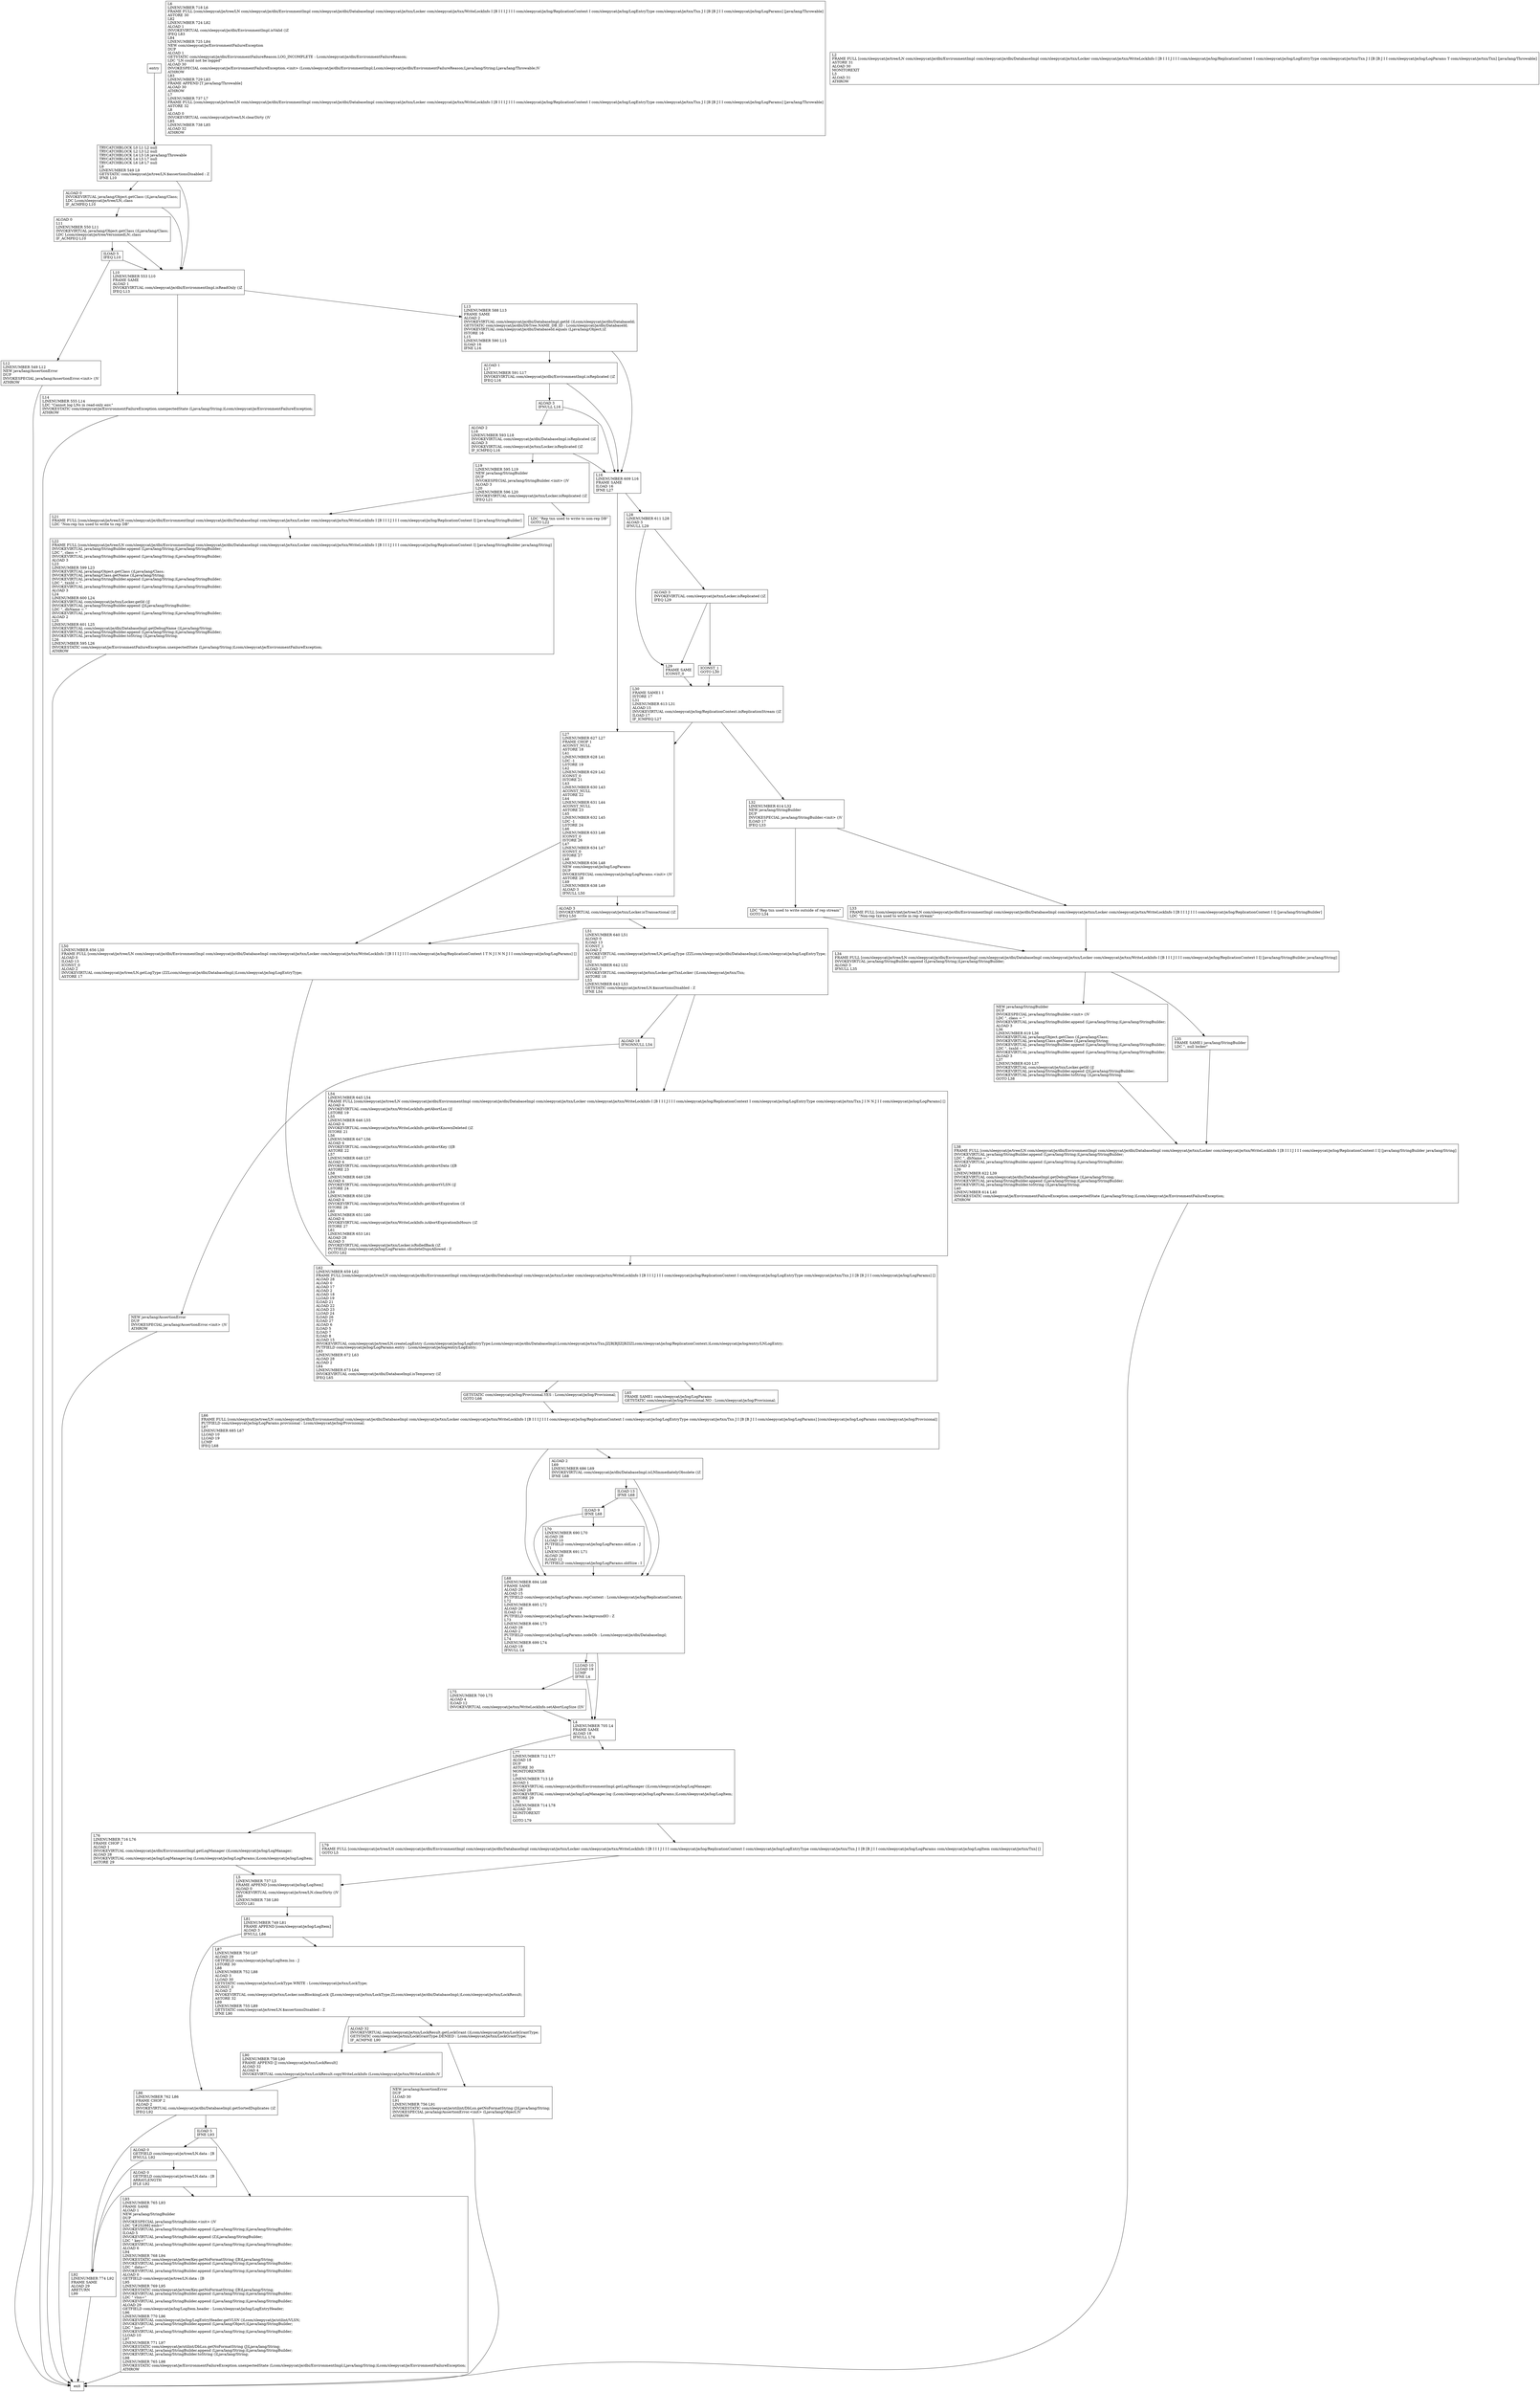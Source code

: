 digraph logInternal {
node [shape=record];
2086000039 [label="L90\lLINENUMBER 758 L90\lFRAME APPEND [J com/sleepycat/je/txn/LockResult]\lALOAD 32\lALOAD 4\lINVOKEVIRTUAL com/sleepycat/je/txn/LockResult.copyWriteLockInfo (Lcom/sleepycat/je/txn/WriteLockInfo;)V\l"];
976435893 [label="L92\lLINENUMBER 774 L92\lFRAME SAME\lALOAD 29\lARETURN\lL99\l"];
624079118 [label="L21\lFRAME FULL [com/sleepycat/je/tree/LN com/sleepycat/je/dbi/EnvironmentImpl com/sleepycat/je/dbi/DatabaseImpl com/sleepycat/je/txn/Locker com/sleepycat/je/txn/WriteLockInfo I [B I I I J I I I com/sleepycat/je/log/ReplicationContext I] [java/lang/StringBuilder]\lLDC \"Non-rep txn used to write to rep DB\"\l"];
239238519 [label="ALOAD 3\lINVOKEVIRTUAL com/sleepycat/je/txn/Locker.isTransactional ()Z\lIFEQ L50\l"];
1808640302 [label="L5\lLINENUMBER 737 L5\lFRAME APPEND [com/sleepycat/je/log/LogItem]\lALOAD 0\lINVOKEVIRTUAL com/sleepycat/je/tree/LN.clearDirty ()V\lL80\lLINENUMBER 738 L80\lGOTO L81\l"];
1322249958 [label="L76\lLINENUMBER 716 L76\lFRAME CHOP 2\lALOAD 1\lINVOKEVIRTUAL com/sleepycat/je/dbi/EnvironmentImpl.getLogManager ()Lcom/sleepycat/je/log/LogManager;\lALOAD 28\lINVOKEVIRTUAL com/sleepycat/je/log/LogManager.log (Lcom/sleepycat/je/log/LogParams;)Lcom/sleepycat/je/log/LogItem;\lASTORE 29\l"];
2021409976 [label="LDC \"Rep txn used to write to non-rep DB\"\lGOTO L22\l"];
912095680 [label="ALOAD 3\lIFNULL L16\l"];
1205024891 [label="L27\lLINENUMBER 627 L27\lFRAME CHOP 1\lACONST_NULL\lASTORE 18\lL41\lLINENUMBER 628 L41\lLDC -1\lLSTORE 19\lL42\lLINENUMBER 629 L42\lICONST_0\lISTORE 21\lL43\lLINENUMBER 630 L43\lACONST_NULL\lASTORE 22\lL44\lLINENUMBER 631 L44\lACONST_NULL\lASTORE 23\lL45\lLINENUMBER 632 L45\lLDC -1\lLSTORE 24\lL46\lLINENUMBER 633 L46\lICONST_0\lISTORE 26\lL47\lLINENUMBER 634 L47\lICONST_0\lISTORE 27\lL48\lLINENUMBER 636 L48\lNEW com/sleepycat/je/log/LogParams\lDUP\lINVOKESPECIAL com/sleepycat/je/log/LogParams.\<init\> ()V\lASTORE 28\lL49\lLINENUMBER 638 L49\lALOAD 3\lIFNULL L50\l"];
1754871993 [label="ILOAD 5\lIFNE L93\l"];
755928411 [label="LLOAD 10\lLLOAD 19\lLCMP\lIFNE L4\l"];
1397915927 [label="GETSTATIC com/sleepycat/je/log/Provisional.YES : Lcom/sleepycat/je/log/Provisional;\lGOTO L66\l"];
29456498 [label="ILOAD 9\lIFNE L68\l"];
1627206385 [label="LDC \"Rep txn used to write outside of rep stream\"\lGOTO L34\l"];
191023338 [label="L10\lLINENUMBER 553 L10\lFRAME SAME\lALOAD 1\lINVOKEVIRTUAL com/sleepycat/je/dbi/EnvironmentImpl.isReadOnly ()Z\lIFEQ L13\l"];
1191745541 [label="L33\lFRAME FULL [com/sleepycat/je/tree/LN com/sleepycat/je/dbi/EnvironmentImpl com/sleepycat/je/dbi/DatabaseImpl com/sleepycat/je/txn/Locker com/sleepycat/je/txn/WriteLockInfo I [B I I I J I I I com/sleepycat/je/log/ReplicationContext I I] [java/lang/StringBuilder]\lLDC \"Non-rep txn used to write in rep stream\"\l"];
808928079 [label="L62\lLINENUMBER 659 L62\lFRAME FULL [com/sleepycat/je/tree/LN com/sleepycat/je/dbi/EnvironmentImpl com/sleepycat/je/dbi/DatabaseImpl com/sleepycat/je/txn/Locker com/sleepycat/je/txn/WriteLockInfo I [B I I I J I I I com/sleepycat/je/log/ReplicationContext I com/sleepycat/je/log/LogEntryType com/sleepycat/je/txn/Txn J I [B [B J I I com/sleepycat/je/log/LogParams] []\lALOAD 28\lALOAD 0\lALOAD 17\lALOAD 2\lALOAD 18\lLLOAD 19\lILOAD 21\lALOAD 22\lALOAD 23\lLLOAD 24\lILOAD 26\lILOAD 27\lALOAD 6\lILOAD 5\lILOAD 7\lILOAD 8\lALOAD 15\lINVOKEVIRTUAL com/sleepycat/je/tree/LN.createLogEntry (Lcom/sleepycat/je/log/LogEntryType;Lcom/sleepycat/je/dbi/DatabaseImpl;Lcom/sleepycat/je/txn/Txn;JZ[B[BJIZ[BZIZLcom/sleepycat/je/log/ReplicationContext;)Lcom/sleepycat/je/log/entry/LNLogEntry;\lPUTFIELD com/sleepycat/je/log/LogParams.entry : Lcom/sleepycat/je/log/entry/LogEntry;\lL63\lLINENUMBER 672 L63\lALOAD 28\lALOAD 2\lL64\lLINENUMBER 673 L64\lINVOKEVIRTUAL com/sleepycat/je/dbi/DatabaseImpl.isTemporary ()Z\lIFEQ L65\l"];
1999962367 [label="ALOAD 0\lL11\lLINENUMBER 550 L11\lINVOKEVIRTUAL java/lang/Object.getClass ()Ljava/lang/Class;\lLDC Lcom/sleepycat/je/tree/VersionedLN;.class\lIF_ACMPEQ L10\l"];
177020643 [label="NEW java/lang/AssertionError\lDUP\lINVOKESPECIAL java/lang/AssertionError.\<init\> ()V\lATHROW\l"];
1737331033 [label="ALOAD 2\lL69\lLINENUMBER 686 L69\lINVOKEVIRTUAL com/sleepycat/je/dbi/DatabaseImpl.isLNImmediatelyObsolete ()Z\lIFNE L68\l"];
1292579981 [label="ALOAD 3\lINVOKEVIRTUAL com/sleepycat/je/txn/Locker.isReplicated ()Z\lIFEQ L29\l"];
1854174719 [label="ALOAD 1\lL17\lLINENUMBER 591 L17\lINVOKEVIRTUAL com/sleepycat/je/dbi/EnvironmentImpl.isReplicated ()Z\lIFEQ L16\l"];
1120218107 [label="L19\lLINENUMBER 595 L19\lNEW java/lang/StringBuilder\lDUP\lINVOKESPECIAL java/lang/StringBuilder.\<init\> ()V\lALOAD 3\lL20\lLINENUMBER 596 L20\lINVOKEVIRTUAL com/sleepycat/je/txn/Locker.isReplicated ()Z\lIFEQ L21\l"];
275067970 [label="L14\lLINENUMBER 555 L14\lLDC \"Cannot log LNs in read-only env.\"\lINVOKESTATIC com/sleepycat/je/EnvironmentFailureException.unexpectedState (Ljava/lang/String;)Lcom/sleepycat/je/EnvironmentFailureException;\lATHROW\l"];
362346376 [label="L6\lLINENUMBER 718 L6\lFRAME FULL [com/sleepycat/je/tree/LN com/sleepycat/je/dbi/EnvironmentImpl com/sleepycat/je/dbi/DatabaseImpl com/sleepycat/je/txn/Locker com/sleepycat/je/txn/WriteLockInfo I [B I I I J I I I com/sleepycat/je/log/ReplicationContext I com/sleepycat/je/log/LogEntryType com/sleepycat/je/txn/Txn J I [B [B J I I com/sleepycat/je/log/LogParams] [java/lang/Throwable]\lASTORE 30\lL82\lLINENUMBER 724 L82\lALOAD 1\lINVOKEVIRTUAL com/sleepycat/je/dbi/EnvironmentImpl.isValid ()Z\lIFEQ L83\lL84\lLINENUMBER 725 L84\lNEW com/sleepycat/je/EnvironmentFailureException\lDUP\lALOAD 1\lGETSTATIC com/sleepycat/je/dbi/EnvironmentFailureReason.LOG_INCOMPLETE : Lcom/sleepycat/je/dbi/EnvironmentFailureReason;\lLDC \"LN could not be logged\"\lALOAD 30\lINVOKESPECIAL com/sleepycat/je/EnvironmentFailureException.\<init\> (Lcom/sleepycat/je/dbi/EnvironmentImpl;Lcom/sleepycat/je/dbi/EnvironmentFailureReason;Ljava/lang/String;Ljava/lang/Throwable;)V\lATHROW\lL83\lLINENUMBER 729 L83\lFRAME APPEND [T java/lang/Throwable]\lALOAD 30\lATHROW\lL7\lLINENUMBER 737 L7\lFRAME FULL [com/sleepycat/je/tree/LN com/sleepycat/je/dbi/EnvironmentImpl com/sleepycat/je/dbi/DatabaseImpl com/sleepycat/je/txn/Locker com/sleepycat/je/txn/WriteLockInfo I [B I I I J I I I com/sleepycat/je/log/ReplicationContext I com/sleepycat/je/log/LogEntryType com/sleepycat/je/txn/Txn J I [B [B J I I com/sleepycat/je/log/LogParams] [java/lang/Throwable]\lASTORE 32\lL8\lALOAD 0\lINVOKEVIRTUAL com/sleepycat/je/tree/LN.clearDirty ()V\lL85\lLINENUMBER 738 L85\lALOAD 32\lATHROW\l"];
912359729 [label="L22\lFRAME FULL [com/sleepycat/je/tree/LN com/sleepycat/je/dbi/EnvironmentImpl com/sleepycat/je/dbi/DatabaseImpl com/sleepycat/je/txn/Locker com/sleepycat/je/txn/WriteLockInfo I [B I I I J I I I com/sleepycat/je/log/ReplicationContext I] [java/lang/StringBuilder java/lang/String]\lINVOKEVIRTUAL java/lang/StringBuilder.append (Ljava/lang/String;)Ljava/lang/StringBuilder;\lLDC \", class = \"\lINVOKEVIRTUAL java/lang/StringBuilder.append (Ljava/lang/String;)Ljava/lang/StringBuilder;\lALOAD 3\lL23\lLINENUMBER 599 L23\lINVOKEVIRTUAL java/lang/Object.getClass ()Ljava/lang/Class;\lINVOKEVIRTUAL java/lang/Class.getName ()Ljava/lang/String;\lINVOKEVIRTUAL java/lang/StringBuilder.append (Ljava/lang/String;)Ljava/lang/StringBuilder;\lLDC \", txnId = \"\lINVOKEVIRTUAL java/lang/StringBuilder.append (Ljava/lang/String;)Ljava/lang/StringBuilder;\lALOAD 3\lL24\lLINENUMBER 600 L24\lINVOKEVIRTUAL com/sleepycat/je/txn/Locker.getId ()J\lINVOKEVIRTUAL java/lang/StringBuilder.append (J)Ljava/lang/StringBuilder;\lLDC \", dbName = \"\lINVOKEVIRTUAL java/lang/StringBuilder.append (Ljava/lang/String;)Ljava/lang/StringBuilder;\lALOAD 2\lL25\lLINENUMBER 601 L25\lINVOKEVIRTUAL com/sleepycat/je/dbi/DatabaseImpl.getDebugName ()Ljava/lang/String;\lINVOKEVIRTUAL java/lang/StringBuilder.append (Ljava/lang/String;)Ljava/lang/StringBuilder;\lINVOKEVIRTUAL java/lang/StringBuilder.toString ()Ljava/lang/String;\lL26\lLINENUMBER 595 L26\lINVOKESTATIC com/sleepycat/je/EnvironmentFailureException.unexpectedState (Ljava/lang/String;)Lcom/sleepycat/je/EnvironmentFailureException;\lATHROW\l"];
56116958 [label="L50\lLINENUMBER 656 L50\lFRAME FULL [com/sleepycat/je/tree/LN com/sleepycat/je/dbi/EnvironmentImpl com/sleepycat/je/dbi/DatabaseImpl com/sleepycat/je/txn/Locker com/sleepycat/je/txn/WriteLockInfo I [B I I I J I I I com/sleepycat/je/log/ReplicationContext I T N J I N N J I I com/sleepycat/je/log/LogParams] []\lALOAD 0\lILOAD 13\lICONST_0\lALOAD 2\lINVOKEVIRTUAL com/sleepycat/je/tree/LN.getLogType (ZZLcom/sleepycat/je/dbi/DatabaseImpl;)Lcom/sleepycat/je/log/LogEntryType;\lASTORE 17\l"];
782457106 [label="ALOAD 32\lINVOKEVIRTUAL com/sleepycat/je/txn/LockResult.getLockGrant ()Lcom/sleepycat/je/txn/LockGrantType;\lGETSTATIC com/sleepycat/je/txn/LockGrantType.DENIED : Lcom/sleepycat/je/txn/LockGrantType;\lIF_ACMPNE L90\l"];
863096827 [label="ALOAD 0\lGETFIELD com/sleepycat/je/tree/LN.data : [B\lARRAYLENGTH\lIFLE L92\l"];
660311041 [label="L4\lLINENUMBER 705 L4\lFRAME SAME\lALOAD 18\lIFNULL L76\l"];
2010733390 [label="L29\lFRAME SAME\lICONST_0\l"];
1325983652 [label="L13\lLINENUMBER 588 L13\lFRAME SAME\lALOAD 2\lINVOKEVIRTUAL com/sleepycat/je/dbi/DatabaseImpl.getId ()Lcom/sleepycat/je/dbi/DatabaseId;\lGETSTATIC com/sleepycat/je/dbi/DbTree.NAME_DB_ID : Lcom/sleepycat/je/dbi/DatabaseId;\lINVOKEVIRTUAL com/sleepycat/je/dbi/DatabaseId.equals (Ljava/lang/Object;)Z\lISTORE 16\lL15\lLINENUMBER 590 L15\lILOAD 16\lIFNE L16\l"];
546373254 [label="L68\lLINENUMBER 694 L68\lFRAME SAME\lALOAD 28\lALOAD 15\lPUTFIELD com/sleepycat/je/log/LogParams.repContext : Lcom/sleepycat/je/log/ReplicationContext;\lL72\lLINENUMBER 695 L72\lALOAD 28\lILOAD 14\lPUTFIELD com/sleepycat/je/log/LogParams.backgroundIO : Z\lL73\lLINENUMBER 696 L73\lALOAD 28\lALOAD 2\lPUTFIELD com/sleepycat/je/log/LogParams.nodeDb : Lcom/sleepycat/je/dbi/DatabaseImpl;\lL74\lLINENUMBER 699 L74\lALOAD 18\lIFNULL L4\l"];
389422223 [label="ICONST_1\lGOTO L30\l"];
1514460254 [label="L2\lFRAME FULL [com/sleepycat/je/tree/LN com/sleepycat/je/dbi/EnvironmentImpl com/sleepycat/je/dbi/DatabaseImpl com/sleepycat/je/txn/Locker com/sleepycat/je/txn/WriteLockInfo I [B I I I J I I I com/sleepycat/je/log/ReplicationContext I com/sleepycat/je/log/LogEntryType com/sleepycat/je/txn/Txn J I [B [B J I I com/sleepycat/je/log/LogParams T com/sleepycat/je/txn/Txn] [java/lang/Throwable]\lASTORE 31\lALOAD 30\lMONITOREXIT\lL3\lALOAD 31\lATHROW\l"];
191941886 [label="NEW java/lang/StringBuilder\lDUP\lINVOKESPECIAL java/lang/StringBuilder.\<init\> ()V\lLDC \", class = \"\lINVOKEVIRTUAL java/lang/StringBuilder.append (Ljava/lang/String;)Ljava/lang/StringBuilder;\lALOAD 3\lL36\lLINENUMBER 619 L36\lINVOKEVIRTUAL java/lang/Object.getClass ()Ljava/lang/Class;\lINVOKEVIRTUAL java/lang/Class.getName ()Ljava/lang/String;\lINVOKEVIRTUAL java/lang/StringBuilder.append (Ljava/lang/String;)Ljava/lang/StringBuilder;\lLDC \", txnId = \"\lINVOKEVIRTUAL java/lang/StringBuilder.append (Ljava/lang/String;)Ljava/lang/StringBuilder;\lALOAD 3\lL37\lLINENUMBER 620 L37\lINVOKEVIRTUAL com/sleepycat/je/txn/Locker.getId ()J\lINVOKEVIRTUAL java/lang/StringBuilder.append (J)Ljava/lang/StringBuilder;\lINVOKEVIRTUAL java/lang/StringBuilder.toString ()Ljava/lang/String;\lGOTO L38\l"];
1870690182 [label="L86\lLINENUMBER 762 L86\lFRAME CHOP 2\lALOAD 2\lINVOKEVIRTUAL com/sleepycat/je/dbi/DatabaseImpl.getSortedDuplicates ()Z\lIFEQ L92\l"];
948325168 [label="ILOAD 13\lIFNE L68\l"];
1233740152 [label="L34\lFRAME FULL [com/sleepycat/je/tree/LN com/sleepycat/je/dbi/EnvironmentImpl com/sleepycat/je/dbi/DatabaseImpl com/sleepycat/je/txn/Locker com/sleepycat/je/txn/WriteLockInfo I [B I I I J I I I com/sleepycat/je/log/ReplicationContext I I] [java/lang/StringBuilder java/lang/String]\lINVOKEVIRTUAL java/lang/StringBuilder.append (Ljava/lang/String;)Ljava/lang/StringBuilder;\lALOAD 3\lIFNULL L35\l"];
760439408 [label="L75\lLINENUMBER 700 L75\lALOAD 4\lILOAD 12\lINVOKEVIRTUAL com/sleepycat/je/txn/WriteLockInfo.setAbortLogSize (I)V\l"];
1959186360 [label="L32\lLINENUMBER 614 L32\lNEW java/lang/StringBuilder\lDUP\lINVOKESPECIAL java/lang/StringBuilder.\<init\> ()V\lILOAD 17\lIFEQ L33\l"];
1054907519 [label="L16\lLINENUMBER 609 L16\lFRAME SAME\lILOAD 16\lIFNE L27\l"];
1452712476 [label="ALOAD 18\lIFNONNULL L54\l"];
1770141505 [label="L87\lLINENUMBER 750 L87\lALOAD 29\lGETFIELD com/sleepycat/je/log/LogItem.lsn : J\lLSTORE 30\lL88\lLINENUMBER 752 L88\lALOAD 3\lLLOAD 30\lGETSTATIC com/sleepycat/je/txn/LockType.WRITE : Lcom/sleepycat/je/txn/LockType;\lICONST_0\lALOAD 2\lINVOKEVIRTUAL com/sleepycat/je/txn/Locker.nonBlockingLock (JLcom/sleepycat/je/txn/LockType;ZLcom/sleepycat/je/dbi/DatabaseImpl;)Lcom/sleepycat/je/txn/LockResult;\lASTORE 32\lL89\lLINENUMBER 755 L89\lGETSTATIC com/sleepycat/je/tree/LN.$assertionsDisabled : Z\lIFNE L90\l"];
1378893968 [label="L12\lLINENUMBER 549 L12\lNEW java/lang/AssertionError\lDUP\lINVOKESPECIAL java/lang/AssertionError.\<init\> ()V\lATHROW\l"];
280279498 [label="ALOAD 0\lGETFIELD com/sleepycat/je/tree/LN.data : [B\lIFNULL L92\l"];
1556514673 [label="L93\lLINENUMBER 765 L93\lFRAME SAME\lALOAD 1\lNEW java/lang/StringBuilder\lDUP\lINVOKESPECIAL java/lang/StringBuilder.\<init\> ()V\lLDC \"[#25288] emb=\"\lINVOKEVIRTUAL java/lang/StringBuilder.append (Ljava/lang/String;)Ljava/lang/StringBuilder;\lILOAD 5\lINVOKEVIRTUAL java/lang/StringBuilder.append (Z)Ljava/lang/StringBuilder;\lLDC \" key=\"\lINVOKEVIRTUAL java/lang/StringBuilder.append (Ljava/lang/String;)Ljava/lang/StringBuilder;\lALOAD 6\lL94\lLINENUMBER 768 L94\lINVOKESTATIC com/sleepycat/je/tree/Key.getNoFormatString ([B)Ljava/lang/String;\lINVOKEVIRTUAL java/lang/StringBuilder.append (Ljava/lang/String;)Ljava/lang/StringBuilder;\lLDC \" data=\"\lINVOKEVIRTUAL java/lang/StringBuilder.append (Ljava/lang/String;)Ljava/lang/StringBuilder;\lALOAD 0\lGETFIELD com/sleepycat/je/tree/LN.data : [B\lL95\lLINENUMBER 769 L95\lINVOKESTATIC com/sleepycat/je/tree/Key.getNoFormatString ([B)Ljava/lang/String;\lINVOKEVIRTUAL java/lang/StringBuilder.append (Ljava/lang/String;)Ljava/lang/StringBuilder;\lLDC \" vlsn=\"\lINVOKEVIRTUAL java/lang/StringBuilder.append (Ljava/lang/String;)Ljava/lang/StringBuilder;\lALOAD 29\lGETFIELD com/sleepycat/je/log/LogItem.header : Lcom/sleepycat/je/log/LogEntryHeader;\lL96\lLINENUMBER 770 L96\lINVOKEVIRTUAL com/sleepycat/je/log/LogEntryHeader.getVLSN ()Lcom/sleepycat/je/utilint/VLSN;\lINVOKEVIRTUAL java/lang/StringBuilder.append (Ljava/lang/Object;)Ljava/lang/StringBuilder;\lLDC \" lsn=\"\lINVOKEVIRTUAL java/lang/StringBuilder.append (Ljava/lang/String;)Ljava/lang/StringBuilder;\lLLOAD 10\lL97\lLINENUMBER 771 L97\lINVOKESTATIC com/sleepycat/je/utilint/DbLsn.getNoFormatString (J)Ljava/lang/String;\lINVOKEVIRTUAL java/lang/StringBuilder.append (Ljava/lang/String;)Ljava/lang/StringBuilder;\lINVOKEVIRTUAL java/lang/StringBuilder.toString ()Ljava/lang/String;\lL98\lLINENUMBER 765 L98\lINVOKESTATIC com/sleepycat/je/EnvironmentFailureException.unexpectedState (Lcom/sleepycat/je/dbi/EnvironmentImpl;Ljava/lang/String;)Lcom/sleepycat/je/EnvironmentFailureException;\lATHROW\l"];
34803163 [label="L35\lFRAME SAME1 java/lang/StringBuilder\lLDC \", null locker\"\l"];
22570284 [label="L38\lFRAME FULL [com/sleepycat/je/tree/LN com/sleepycat/je/dbi/EnvironmentImpl com/sleepycat/je/dbi/DatabaseImpl com/sleepycat/je/txn/Locker com/sleepycat/je/txn/WriteLockInfo I [B I I I J I I I com/sleepycat/je/log/ReplicationContext I I] [java/lang/StringBuilder java/lang/String]\lINVOKEVIRTUAL java/lang/StringBuilder.append (Ljava/lang/String;)Ljava/lang/StringBuilder;\lLDC \", dbName = \"\lINVOKEVIRTUAL java/lang/StringBuilder.append (Ljava/lang/String;)Ljava/lang/StringBuilder;\lALOAD 2\lL39\lLINENUMBER 622 L39\lINVOKEVIRTUAL com/sleepycat/je/dbi/DatabaseImpl.getDebugName ()Ljava/lang/String;\lINVOKEVIRTUAL java/lang/StringBuilder.append (Ljava/lang/String;)Ljava/lang/StringBuilder;\lINVOKEVIRTUAL java/lang/StringBuilder.toString ()Ljava/lang/String;\lL40\lLINENUMBER 614 L40\lINVOKESTATIC com/sleepycat/je/EnvironmentFailureException.unexpectedState (Ljava/lang/String;)Lcom/sleepycat/je/EnvironmentFailureException;\lATHROW\l"];
1831508616 [label="L66\lFRAME FULL [com/sleepycat/je/tree/LN com/sleepycat/je/dbi/EnvironmentImpl com/sleepycat/je/dbi/DatabaseImpl com/sleepycat/je/txn/Locker com/sleepycat/je/txn/WriteLockInfo I [B I I I J I I I com/sleepycat/je/log/ReplicationContext I com/sleepycat/je/log/LogEntryType com/sleepycat/je/txn/Txn J I [B [B J I I com/sleepycat/je/log/LogParams] [com/sleepycat/je/log/LogParams com/sleepycat/je/log/Provisional]\lPUTFIELD com/sleepycat/je/log/LogParams.provisional : Lcom/sleepycat/je/log/Provisional;\lL67\lLINENUMBER 685 L67\lLLOAD 10\lLLOAD 19\lLCMP\lIFEQ L68\l"];
181216842 [label="L70\lLINENUMBER 690 L70\lALOAD 28\lLLOAD 10\lPUTFIELD com/sleepycat/je/log/LogParams.oldLsn : J\lL71\lLINENUMBER 691 L71\lALOAD 28\lILOAD 12\lPUTFIELD com/sleepycat/je/log/LogParams.oldSize : I\l"];
1569783541 [label="L28\lLINENUMBER 611 L28\lALOAD 3\lIFNULL L29\l"];
1779378488 [label="L81\lLINENUMBER 749 L81\lFRAME APPEND [com/sleepycat/je/log/LogItem]\lALOAD 3\lIFNULL L86\l"];
1802819244 [label="ALOAD 0\lINVOKEVIRTUAL java/lang/Object.getClass ()Ljava/lang/Class;\lLDC Lcom/sleepycat/je/tree/LN;.class\lIF_ACMPEQ L10\l"];
1823636314 [label="L79\lFRAME FULL [com/sleepycat/je/tree/LN com/sleepycat/je/dbi/EnvironmentImpl com/sleepycat/je/dbi/DatabaseImpl com/sleepycat/je/txn/Locker com/sleepycat/je/txn/WriteLockInfo I [B I I I J I I I com/sleepycat/je/log/ReplicationContext I com/sleepycat/je/log/LogEntryType com/sleepycat/je/txn/Txn J I [B [B J I I com/sleepycat/je/log/LogParams com/sleepycat/je/log/LogItem com/sleepycat/je/txn/Txn] []\lGOTO L5\l"];
167519167 [label="TRYCATCHBLOCK L0 L1 L2 null\lTRYCATCHBLOCK L2 L3 L2 null\lTRYCATCHBLOCK L4 L5 L6 java/lang/Throwable\lTRYCATCHBLOCK L4 L5 L7 null\lTRYCATCHBLOCK L6 L8 L7 null\lL9\lLINENUMBER 549 L9\lGETSTATIC com/sleepycat/je/tree/LN.$assertionsDisabled : Z\lIFNE L10\l"];
338019505 [label="L51\lLINENUMBER 640 L51\lALOAD 0\lILOAD 13\lICONST_1\lALOAD 2\lINVOKEVIRTUAL com/sleepycat/je/tree/LN.getLogType (ZZLcom/sleepycat/je/dbi/DatabaseImpl;)Lcom/sleepycat/je/log/LogEntryType;\lASTORE 17\lL52\lLINENUMBER 642 L52\lALOAD 3\lINVOKEVIRTUAL com/sleepycat/je/txn/Locker.getTxnLocker ()Lcom/sleepycat/je/txn/Txn;\lASTORE 18\lL53\lLINENUMBER 643 L53\lGETSTATIC com/sleepycat/je/tree/LN.$assertionsDisabled : Z\lIFNE L54\l"];
1232666354 [label="L30\lFRAME SAME1 I\lISTORE 17\lL31\lLINENUMBER 613 L31\lALOAD 15\lINVOKEVIRTUAL com/sleepycat/je/log/ReplicationContext.inReplicationStream ()Z\lILOAD 17\lIF_ICMPEQ L27\l"];
393401905 [label="L77\lLINENUMBER 712 L77\lALOAD 18\lDUP\lASTORE 30\lMONITORENTER\lL0\lLINENUMBER 713 L0\lALOAD 1\lINVOKEVIRTUAL com/sleepycat/je/dbi/EnvironmentImpl.getLogManager ()Lcom/sleepycat/je/log/LogManager;\lALOAD 28\lINVOKEVIRTUAL com/sleepycat/je/log/LogManager.log (Lcom/sleepycat/je/log/LogParams;)Lcom/sleepycat/je/log/LogItem;\lASTORE 29\lL78\lLINENUMBER 714 L78\lALOAD 30\lMONITOREXIT\lL1\lGOTO L79\l"];
532423805 [label="ILOAD 5\lIFEQ L10\l"];
263382939 [label="L65\lFRAME SAME1 com/sleepycat/je/log/LogParams\lGETSTATIC com/sleepycat/je/log/Provisional.NO : Lcom/sleepycat/je/log/Provisional;\l"];
398028966 [label="L54\lLINENUMBER 645 L54\lFRAME FULL [com/sleepycat/je/tree/LN com/sleepycat/je/dbi/EnvironmentImpl com/sleepycat/je/dbi/DatabaseImpl com/sleepycat/je/txn/Locker com/sleepycat/je/txn/WriteLockInfo I [B I I I J I I I com/sleepycat/je/log/ReplicationContext I com/sleepycat/je/log/LogEntryType com/sleepycat/je/txn/Txn J I N N J I I com/sleepycat/je/log/LogParams] []\lALOAD 4\lINVOKEVIRTUAL com/sleepycat/je/txn/WriteLockInfo.getAbortLsn ()J\lLSTORE 19\lL55\lLINENUMBER 646 L55\lALOAD 4\lINVOKEVIRTUAL com/sleepycat/je/txn/WriteLockInfo.getAbortKnownDeleted ()Z\lISTORE 21\lL56\lLINENUMBER 647 L56\lALOAD 4\lINVOKEVIRTUAL com/sleepycat/je/txn/WriteLockInfo.getAbortKey ()[B\lASTORE 22\lL57\lLINENUMBER 648 L57\lALOAD 4\lINVOKEVIRTUAL com/sleepycat/je/txn/WriteLockInfo.getAbortData ()[B\lASTORE 23\lL58\lLINENUMBER 649 L58\lALOAD 4\lINVOKEVIRTUAL com/sleepycat/je/txn/WriteLockInfo.getAbortVLSN ()J\lLSTORE 24\lL59\lLINENUMBER 650 L59\lALOAD 4\lINVOKEVIRTUAL com/sleepycat/je/txn/WriteLockInfo.getAbortExpiration ()I\lISTORE 26\lL60\lLINENUMBER 651 L60\lALOAD 4\lINVOKEVIRTUAL com/sleepycat/je/txn/WriteLockInfo.isAbortExpirationInHours ()Z\lISTORE 27\lL61\lLINENUMBER 653 L61\lALOAD 28\lALOAD 3\lINVOKEVIRTUAL com/sleepycat/je/txn/Locker.isRolledBack ()Z\lPUTFIELD com/sleepycat/je/log/LogParams.obsoleteDupsAllowed : Z\lGOTO L62\l"];
253992045 [label="ALOAD 2\lL18\lLINENUMBER 593 L18\lINVOKEVIRTUAL com/sleepycat/je/dbi/DatabaseImpl.isReplicated ()Z\lALOAD 3\lINVOKEVIRTUAL com/sleepycat/je/txn/Locker.isReplicated ()Z\lIF_ICMPEQ L16\l"];
1449352120 [label="NEW java/lang/AssertionError\lDUP\lLLOAD 30\lL91\lLINENUMBER 756 L91\lINVOKESTATIC com/sleepycat/je/utilint/DbLsn.getNoFormatString (J)Ljava/lang/String;\lINVOKESPECIAL java/lang/AssertionError.\<init\> (Ljava/lang/Object;)V\lATHROW\l"];
entry;
exit;
2086000039 -> 1870690182;
976435893 -> exit;
624079118 -> 912359729;
239238519 -> 338019505;
239238519 -> 56116958;
1808640302 -> 1779378488;
1322249958 -> 1808640302;
2021409976 -> 912359729;
912095680 -> 1054907519;
912095680 -> 253992045;
1205024891 -> 239238519;
1205024891 -> 56116958;
1754871993 -> 280279498;
1754871993 -> 1556514673;
755928411 -> 660311041;
755928411 -> 760439408;
1397915927 -> 1831508616;
29456498 -> 181216842;
29456498 -> 546373254;
1627206385 -> 1233740152;
191023338 -> 1325983652;
191023338 -> 275067970;
1191745541 -> 1233740152;
808928079 -> 1397915927;
808928079 -> 263382939;
1999962367 -> 191023338;
1999962367 -> 532423805;
177020643 -> exit;
1737331033 -> 546373254;
1737331033 -> 948325168;
1292579981 -> 2010733390;
1292579981 -> 389422223;
entry -> 167519167;
1854174719 -> 1054907519;
1854174719 -> 912095680;
1120218107 -> 624079118;
1120218107 -> 2021409976;
275067970 -> exit;
912359729 -> exit;
56116958 -> 808928079;
782457106 -> 2086000039;
782457106 -> 1449352120;
863096827 -> 976435893;
863096827 -> 1556514673;
660311041 -> 1322249958;
660311041 -> 393401905;
2010733390 -> 1232666354;
1325983652 -> 1854174719;
1325983652 -> 1054907519;
546373254 -> 660311041;
546373254 -> 755928411;
389422223 -> 1232666354;
191941886 -> 22570284;
1870690182 -> 1754871993;
1870690182 -> 976435893;
948325168 -> 546373254;
948325168 -> 29456498;
1233740152 -> 191941886;
1233740152 -> 34803163;
760439408 -> 660311041;
1959186360 -> 1627206385;
1959186360 -> 1191745541;
1054907519 -> 1569783541;
1054907519 -> 1205024891;
1452712476 -> 398028966;
1452712476 -> 177020643;
1770141505 -> 2086000039;
1770141505 -> 782457106;
1378893968 -> exit;
280279498 -> 976435893;
280279498 -> 863096827;
1556514673 -> exit;
34803163 -> 22570284;
22570284 -> exit;
1831508616 -> 546373254;
1831508616 -> 1737331033;
181216842 -> 546373254;
1569783541 -> 2010733390;
1569783541 -> 1292579981;
1779378488 -> 1770141505;
1779378488 -> 1870690182;
1802819244 -> 1999962367;
1802819244 -> 191023338;
1823636314 -> 1808640302;
167519167 -> 1802819244;
167519167 -> 191023338;
338019505 -> 398028966;
338019505 -> 1452712476;
1232666354 -> 1959186360;
1232666354 -> 1205024891;
393401905 -> 1823636314;
532423805 -> 1378893968;
532423805 -> 191023338;
263382939 -> 1831508616;
398028966 -> 808928079;
253992045 -> 1120218107;
253992045 -> 1054907519;
1449352120 -> exit;
}
